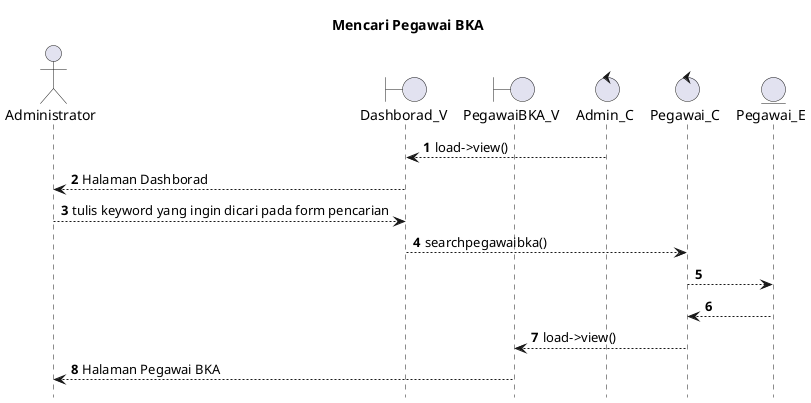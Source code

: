 @startuml

autonumber
hide footbox
title Mencari Pegawai BKA

Actor Administrator
boundary Dashborad_V
boundary PegawaiBKA_V
control Admin_C
control Pegawai_C
Entity Pegawai_E

Admin_C --> Dashborad_V: load->view()
Dashborad_V --> Administrator: Halaman Dashborad
Administrator --> Dashborad_V: tulis keyword yang ingin dicari pada form pencarian
Dashborad_V --> Pegawai_C: searchpegawaibka()
Pegawai_C --> Pegawai_E:
    
    Pegawai_E --> Pegawai_C:
    Pegawai_C --> PegawaiBKA_V: load->view()
    PegawaiBKA_V --> Administrator: Halaman Pegawai BKA

@enduml